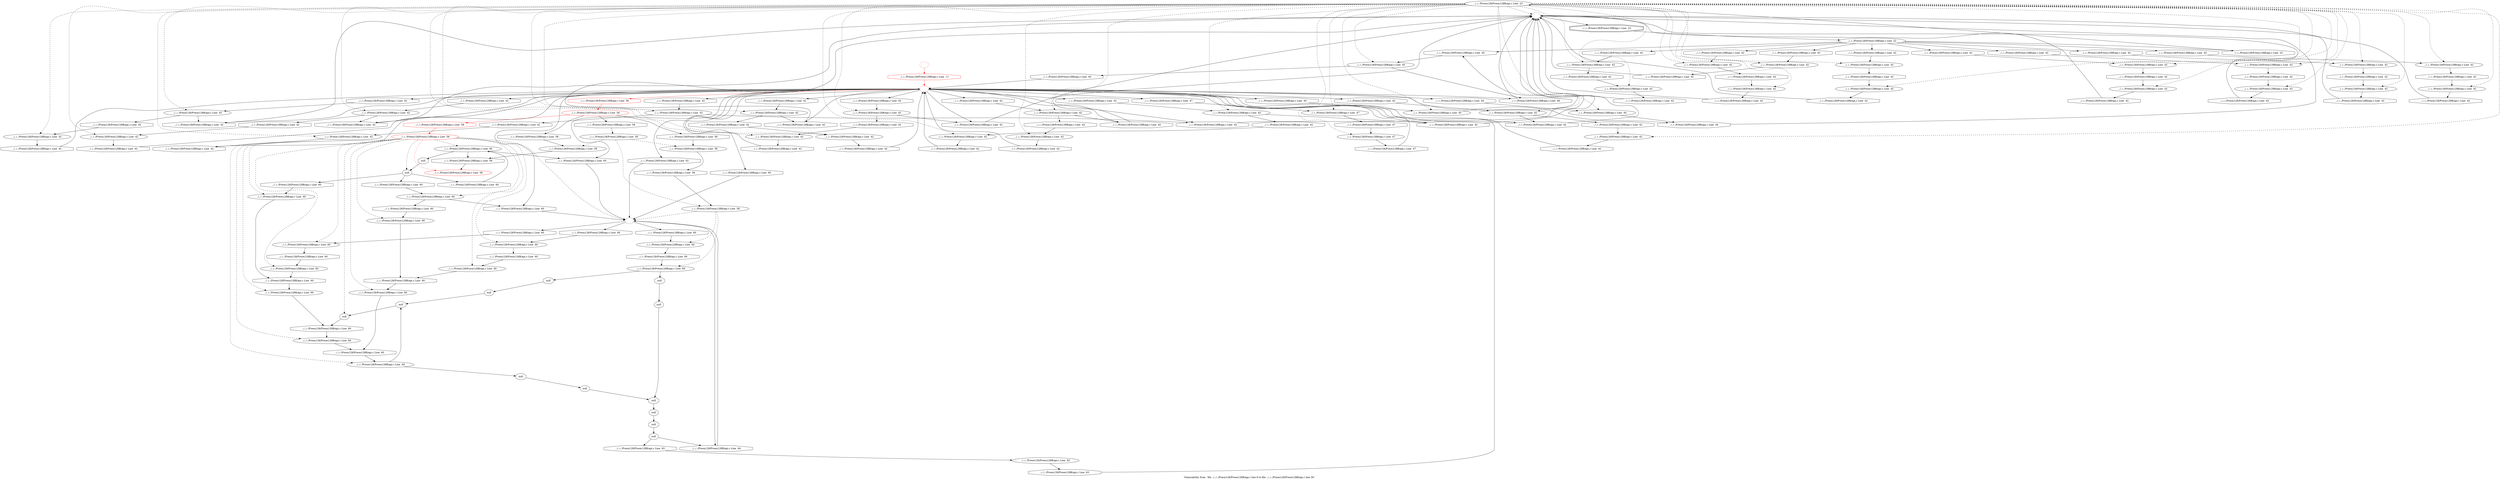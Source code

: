 digraph "Vulnerability from 'file ../../../Preon128/Preon128B/api.c line 8 to file ../../../Preon128/Preon128B/api.c line 58 '  "{
label="Vulnerability from  'file ../../../Preon128/Preon128B/api.c line 8 to file ../../../Preon128/Preon128B/api.c line 58 ' ";
node_3170[shape=ellipse,style=solid,label="../../../Preon128/Preon128B/api.c Line  23"]
node_3167[shape=ellipse,style=dashed,label=""]
"node_3170"->"node_3167" [style=dashed]
node_3217[shape=ellipse,style=solid,label="../../../Preon128/Preon128B/api.c Line  42"]
"node_3170"->"node_3217" [style=dashed]
node_3228[shape=ellipse,style=solid,label="../../../Preon128/Preon128B/api.c Line  42"]
"node_3170"->"node_3228" [style=dashed]
node_3230[shape=ellipse,style=solid,label="../../../Preon128/Preon128B/api.c Line  42"]
"node_3170"->"node_3230" [style=dashed]
node_3221[shape=ellipse,style=solid,label="../../../Preon128/Preon128B/api.c Line  42"]
"node_3170"->"node_3221" [style=dashed]
node_3264[shape=ellipse,style=solid,label="../../../Preon128/Preon128B/api.c Line  45"]
"node_3170"->"node_3264" [style=dashed]
node_3232[shape=ellipse,style=solid,label="../../../Preon128/Preon128B/api.c Line  42"]
"node_3170"->"node_3232" [style=dashed]
node_3237[shape=ellipse,style=solid,label="../../../Preon128/Preon128B/api.c Line  42"]
"node_3170"->"node_3237" [style=dashed]
node_3203[shape=ellipse,style=solid,label="../../../Preon128/Preon128B/api.c Line  42"]
"node_3170"->"node_3203" [style=dashed]
node_3268[shape=ellipse,style=solid,label="../../../Preon128/Preon128B/api.c Line  47"]
"node_3170"->"node_3268" [style=dashed]
node_3239[shape=ellipse,style=solid,label="../../../Preon128/Preon128B/api.c Line  42"]
"node_3170"->"node_3239" [style=dashed]
node_3241[shape=ellipse,style=solid,label="../../../Preon128/Preon128B/api.c Line  42"]
"node_3170"->"node_3241" [style=dashed]
node_3243[shape=ellipse,style=solid,label="../../../Preon128/Preon128B/api.c Line  42"]
"node_3170"->"node_3243" [style=dashed]
node_3205[shape=ellipse,style=solid,label="../../../Preon128/Preon128B/api.c Line  42"]
"node_3170"->"node_3205" [style=dashed]
node_3219[shape=ellipse,style=solid,label="../../../Preon128/Preon128B/api.c Line  42"]
"node_3170"->"node_3219" [style=dashed]
node_3208[shape=ellipse,style=solid,label="../../../Preon128/Preon128B/api.c Line  42"]
"node_3170"->"node_3208" [style=dashed]
node_3187[shape=ellipse,style=solid,label="../../../Preon128/Preon128B/api.c Line  42"]
"node_3170"->"node_3187" [style=dashed]
node_3196[shape=ellipse,style=solid,label="../../../Preon128/Preon128B/api.c Line  42"]
"node_3170"->"node_3196" [style=dashed]
node_3194[shape=ellipse,style=solid,label="../../../Preon128/Preon128B/api.c Line  42"]
"node_3170"->"node_3194" [style=dashed]
node_3192[shape=ellipse,style=solid,label="../../../Preon128/Preon128B/api.c Line  42"]
"node_3170"->"node_3192" [style=dashed]
node_3270[shape=ellipse,style=solid,label="../../../Preon128/Preon128B/api.c Line  47"]
"node_3170"->"node_3270" [style=dashed]
node_3248[shape=ellipse,style=solid,label="../../../Preon128/Preon128B/api.c Line  42"]
"node_3170"->"node_3248" [style=dashed]
node_3176[shape=ellipse,style=solid,label="../../../Preon128/Preon128B/api.c Line  42"]
"node_3170"->"node_3176" [style=dashed]
node_3226[shape=ellipse,style=solid,label="../../../Preon128/Preon128B/api.c Line  42"]
"node_3170"->"node_3226" [style=dashed]
node_3215[shape=ellipse,style=solid,label="../../../Preon128/Preon128B/api.c Line  42"]
"node_3170"->"node_3215" [style=dashed]
node_3174[shape=ellipse,style=solid,label="../../../Preon128/Preon128B/api.c Line  42"]
"node_3170"->"node_3174" [style=dashed]
node_3198[shape=ellipse,style=solid,label="../../../Preon128/Preon128B/api.c Line  42"]
"node_3170"->"node_3198" [style=dashed]
node_3250[shape=ellipse,style=solid,label="../../../Preon128/Preon128B/api.c Line  42"]
"node_3170"->"node_3250" [style=dashed]
node_3172[shape=ellipse,style=solid,label="../../../Preon128/Preon128B/api.c Line  42"]
"node_3170"->"node_3172" [style=dashed]
node_3252[shape=ellipse,style=solid,label="../../../Preon128/Preon128B/api.c Line  42"]
"node_3170"->"node_3252" [style=dashed]
node_3185[shape=ellipse,style=solid,label="../../../Preon128/Preon128B/api.c Line  42"]
"node_3170"->"node_3185" [style=dashed]
node_3254[shape=ellipse,style=solid,label="../../../Preon128/Preon128B/api.c Line  42"]
"node_3170"->"node_3254" [style=dashed]
node_3210[shape=ellipse,style=solid,label="../../../Preon128/Preon128B/api.c Line  42"]
"node_3170"->"node_3210" [style=dashed]
node_3259[shape=ellipse,style=solid,label="../../../Preon128/Preon128B/api.c Line  44"]
"node_3170"->"node_3259" [style=dashed]
node_3183[shape=ellipse,style=solid,label="../../../Preon128/Preon128B/api.c Line  42"]
"node_3170"->"node_3183" [style=dashed]
node_3181[shape=ellipse,style=solid,label="../../../Preon128/Preon128B/api.c Line  42"]
"node_3170"->"node_3181" [style=dashed]
node_3262[shape=ellipse,style=solid,label="../../../Preon128/Preon128B/api.c Line  45"]
"node_3170"->"node_3262" [style=dashed]
node_3169[shape=doubleoctagon,style=solid,label="../../../Preon128/Preon128B/api.c Line  22"]
node_3168[shape=ellipse,style=solid,label="../../../Preon128/Preon128B/api.c Line  22"]
"node_3169"->"node_3168"
node_3265[shape=octagon,style=solid,label="../../../Preon128/Preon128B/api.c Line  45"]
"node_3168"->"node_3265"
node_3193[shape=octagon,style=solid,label="../../../Preon128/Preon128B/api.c Line  42"]
"node_3168"->"node_3193"
node_3216[shape=octagon,style=solid,label="../../../Preon128/Preon128B/api.c Line  42"]
"node_3168"->"node_3216"
node_3204[shape=octagon,style=solid,label="../../../Preon128/Preon128B/api.c Line  42"]
"node_3168"->"node_3204"
node_3238[shape=octagon,style=solid,label="../../../Preon128/Preon128B/api.c Line  42"]
"node_3168"->"node_3238"
node_3171[shape=octagon,style=solid,label="../../../Preon128/Preon128B/api.c Line  23"]
"node_3168"->"node_3171"
node_3249[shape=octagon,style=solid,label="../../../Preon128/Preon128B/api.c Line  42"]
"node_3168"->"node_3249"
node_3227[shape=octagon,style=solid,label="../../../Preon128/Preon128B/api.c Line  42"]
"node_3168"->"node_3227"
node_3173[shape=octagon,style=solid,label="../../../Preon128/Preon128B/api.c Line  42"]
"node_3168"->"node_3173"
node_3182[shape=octagon,style=solid,label="../../../Preon128/Preon128B/api.c Line  42"]
"node_3168"->"node_3182"
"node_3167"->"node_3169"
node_3166[shape=octagon,style=solid,label="../../../Preon128/Preon128B/api.c Line  11", color=red]
node_3165[shape=ellipse,style=dashed,label="", color=red]
"node_3166"->"node_3165" [color=red]
node_3273[shape=octagon,style=solid,label="../../../Preon128/Preon128B/api.c Line  56", color=red]
"node_3165"->"node_3273" [color=red]
node_3197[shape=octagon,style=solid,label="../../../Preon128/Preon128B/api.c Line  42"]
"node_3165"->"node_3197"
node_3201[shape=octagon,style=solid,label="../../../Preon128/Preon128B/api.c Line  42"]
"node_3165"->"node_3201"
node_3267[shape=octagon,style=solid,label="../../../Preon128/Preon128B/api.c Line  46"]
"node_3165"->"node_3267"
node_3186[shape=octagon,style=solid,label="../../../Preon128/Preon128B/api.c Line  42"]
"node_3165"->"node_3186"
node_3209[shape=octagon,style=solid,label="../../../Preon128/Preon128B/api.c Line  42"]
"node_3165"->"node_3209"
node_3304[shape=octagon,style=solid,label="../../../Preon128/Preon128B/api.c Line  60"]
"node_3165"->"node_3304"
node_3231[shape=octagon,style=solid,label="../../../Preon128/Preon128B/api.c Line  42"]
"node_3165"->"node_3231"
node_3283[shape=octagon,style=solid,label="../../../Preon128/Preon128B/api.c Line  60"]
"node_3165"->"node_3283"
node_3235[shape=octagon,style=solid,label="../../../Preon128/Preon128B/api.c Line  42"]
"node_3165"->"node_3235"
node_3269[shape=octagon,style=solid,label="../../../Preon128/Preon128B/api.c Line  47"]
"node_3165"->"node_3269"
node_3242[shape=octagon,style=solid,label="../../../Preon128/Preon128B/api.c Line  42"]
"node_3165"->"node_3242"
node_3220[shape=octagon,style=solid,label="../../../Preon128/Preon128B/api.c Line  42"]
"node_3165"->"node_3220"
node_3330[shape=octagon,style=solid,label="../../../Preon128/Preon128B/api.c Line  62"]
"node_3165"->"node_3330"
node_3321[shape=octagon,style=solid,label="../../../Preon128/Preon128B/api.c Line  60"]
"node_3165"->"node_3321"
node_3213[shape=octagon,style=solid,label="../../../Preon128/Preon128B/api.c Line  42"]
"node_3165"->"node_3213"
node_3246[shape=octagon,style=solid,label="../../../Preon128/Preon128B/api.c Line  42"]
"node_3165"->"node_3246"
node_3175[shape=octagon,style=solid,label="../../../Preon128/Preon128B/api.c Line  42"]
"node_3165"->"node_3175"
node_3190[shape=octagon,style=solid,label="../../../Preon128/Preon128B/api.c Line  42"]
"node_3165"->"node_3190"
node_3179[shape=octagon,style=solid,label="../../../Preon128/Preon128B/api.c Line  42"]
"node_3165"->"node_3179"
node_3253[shape=octagon,style=solid,label="../../../Preon128/Preon128B/api.c Line  42"]
"node_3165"->"node_3253"
node_3224[shape=octagon,style=solid,label="../../../Preon128/Preon128B/api.c Line  42"]
"node_3165"->"node_3224"
node_3257[shape=octagon,style=solid,label="../../../Preon128/Preon128B/api.c Line  42"]
"node_3165"->"node_3257"
node_3260[shape=octagon,style=solid,label="../../../Preon128/Preon128B/api.c Line  44"]
"node_3165"->"node_3260"
node_3261[shape=octagon,style=solid,label="../../../Preon128/Preon128B/api.c Line  44"]
"node_3165"->"node_3261"
node_3263[shape=octagon,style=solid,label="../../../Preon128/Preon128B/api.c Line  45"]
"node_3165"->"node_3263"
node_3164[shape=ellipse,style=dashed,label="", color=red]
"node_3164"->"node_3166" [color=red]
node_3272[shape=ellipse,style=solid,label="../../../Preon128/Preon128B/api.c Line  56", color=red]
node_3293[shape=octagon,style=solid,label="../../../Preon128/Preon128B/api.c Line  58", color=red]
"node_3272"->"node_3293" [color=red]
node_3275[shape=octagon,style=solid,label="../../../Preon128/Preon128B/api.c Line  58"]
"node_3272"->"node_3275"
node_3277[shape=octagon,style=solid,label="../../../Preon128/Preon128B/api.c Line  58"]
"node_3272"->"node_3277"
node_3279[shape=octagon,style=solid,label="../../../Preon128/Preon128B/api.c Line  58"]
"node_3272"->"node_3279"
"node_3273"->"node_3272" [color=red]
node_3225[shape=octagon,style=solid,label="../../../Preon128/Preon128B/api.c Line  42"]
"node_3217"->"node_3225"
"node_3197"->"node_3196"
node_3333[shape=octagon,style=solid,label="../../../Preon128/Preon128B/api.c Line  63"]
"node_3333"->"node_3165"
node_3334[shape=octagon,style=solid,label="../../../Preon128/Preon128B/api.c Line  64"]
node_3282[shape=ellipse,style=dashed,label=""]
"node_3334"->"node_3282"
node_3335[shape=ellipse,style=solid,label="../../../Preon128/Preon128B/api.c Line  58", color=red]
node_3310[shape=octagon,style=solid,label="../../../Preon128/Preon128B/api.c Line  60"]
node_3309[shape=ellipse,style=solid,label="../../../Preon128/Preon128B/api.c Line  60"]
"node_3310"->"node_3309"
node_3311[shape=ellipse,style=solid,label="../../../Preon128/Preon128B/api.c Line  60"]
"node_3311"->"node_3310"
"node_3311"->"node_3321"
node_3236[shape=octagon,style=solid,label="../../../Preon128/Preon128B/api.c Line  42"]
"node_3228"->"node_3236"
node_3229[shape=octagon,style=solid,label="../../../Preon128/Preon128B/api.c Line  42"]
"node_3229"->"node_3228"
"node_3201"->"node_3167"
node_3290[shape=ellipse,style=solid,label="null"]
node_3325[shape=octagon,style=solid,label="null"]
"node_3290"->"node_3325"
node_3291[shape=octagon,style=solid,label="null"]
"node_3291"->"node_3290"
node_3266[shape=octagon,style=solid,label="../../../Preon128/Preon128B/api.c Line  45"]
"node_3266"->"node_3165"
"node_3267"->"node_3167"
"node_3186"->"node_3185"
"node_3209"->"node_3208"
"node_3304"->"node_3282"
node_3305[shape=ellipse,style=solid,label="../../../Preon128/Preon128B/api.c Line  60"]
"node_3305"->"node_3304"
node_3336[shape=octagon,style=solid,label="../../../Preon128/Preon128B/api.c Line  58"]
"node_3305"->"node_3336"
node_3308[shape=octagon,style=solid,label="null"]
"node_3305"->"node_3308"
node_3233[shape=octagon,style=solid,label="../../../Preon128/Preon128B/api.c Line  42"]
"node_3230"->"node_3233"
"node_3230"->"node_3235"
"node_3231"->"node_3230"
node_3292[shape=ellipse,style=solid,label="../../../Preon128/Preon128B/api.c Line  58", color=red]
"node_3292"->"node_3335" [color=red, style=dashed]
"node_3292"->"node_3311" [style=dashed]
"node_3292"->"node_3305" [style=dashed]
"node_3292"->"node_3282" [style=dashed]
node_3319[shape=ellipse,style=solid,label="../../../Preon128/Preon128B/api.c Line  60"]
"node_3292"->"node_3319" [style=dashed]
node_3307[shape=ellipse,style=solid,label="null"]
"node_3292"->"node_3307" [style=dashed]
node_3317[shape=ellipse,style=solid,label="../../../Preon128/Preon128B/api.c Line  60"]
"node_3292"->"node_3317" [style=dashed]
node_3324[shape=ellipse,style=solid,label="null"]
"node_3292"->"node_3324" [style=dashed]
node_3322[shape=ellipse,style=solid,label="../../../Preon128/Preon128B/api.c Line  60"]
"node_3292"->"node_3322" [style=dashed]
"node_3292"->"node_3309" [style=dashed]
node_3313[shape=ellipse,style=solid,label="../../../Preon128/Preon128B/api.c Line  60"]
"node_3292"->"node_3313" [style=dashed]
node_3296[shape=ellipse,style=solid,label="../../../Preon128/Preon128B/api.c Line  60"]
"node_3292"->"node_3296" [style=dashed]
node_3315[shape=ellipse,style=solid,label="../../../Preon128/Preon128B/api.c Line  60"]
"node_3292"->"node_3315" [style=dashed]
node_3298[shape=ellipse,style=solid,label="../../../Preon128/Preon128B/api.c Line  60"]
"node_3292"->"node_3298" [style=dashed]
node_3302[shape=ellipse,style=solid,label="../../../Preon128/Preon128B/api.c Line  60"]
"node_3292"->"node_3302" [style=dashed]
node_3300[shape=ellipse,style=solid,label="../../../Preon128/Preon128B/api.c Line  60"]
"node_3292"->"node_3300" [style=dashed]
"node_3293"->"node_3292" [color=red]
node_3280[shape=ellipse,style=solid,label="../../../Preon128/Preon128B/api.c Line  58"]
"node_3280"->"node_3282" [style=dashed]
node_3284[shape=ellipse,style=solid,label="../../../Preon128/Preon128B/api.c Line  60"]
"node_3280"->"node_3284" [style=dashed]
node_3286[shape=ellipse,style=solid,label="../../../Preon128/Preon128B/api.c Line  60"]
"node_3280"->"node_3286" [style=dashed]
node_3281[shape=octagon,style=solid,label="../../../Preon128/Preon128B/api.c Line  58"]
"node_3281"->"node_3280"
"node_3282"->"node_3334"
node_3285[shape=octagon,style=solid,label="../../../Preon128/Preon128B/api.c Line  60"]
"node_3282"->"node_3285"
node_3320[shape=octagon,style=solid,label="../../../Preon128/Preon128B/api.c Line  60"]
"node_3282"->"node_3320"
node_3303[shape=octagon,style=solid,label="../../../Preon128/Preon128B/api.c Line  60"]
"node_3282"->"node_3303"
"node_3283"->"node_3282"
node_3195[shape=octagon,style=solid,label="../../../Preon128/Preon128B/api.c Line  42"]
"node_3195"->"node_3194"
node_3318[shape=octagon,style=solid,label="../../../Preon128/Preon128B/api.c Line  60"]
"node_3318"->"node_3317"
"node_3319"->"node_3318"
node_3211[shape=octagon,style=solid,label="../../../Preon128/Preon128B/api.c Line  42"]
"node_3211"->"node_3210"
node_3223[shape=octagon,style=solid,label="../../../Preon128/Preon128B/api.c Line  42"]
"node_3221"->"node_3223"
"node_3264"->"node_3266"
"node_3264"->"node_3267"
"node_3265"->"node_3264"
"node_3336"->"node_3335"
"node_3223"->"node_3165"
node_3234[shape=octagon,style=solid,label="../../../Preon128/Preon128B/api.c Line  42"]
"node_3232"->"node_3234"
"node_3233"->"node_3232"
"node_3234"->"node_3165"
"node_3235"->"node_3167"
"node_3236"->"node_3167"
node_3240[shape=octagon,style=solid,label="../../../Preon128/Preon128B/api.c Line  42"]
"node_3237"->"node_3240"
node_3206[shape=octagon,style=solid,label="../../../Preon128/Preon128B/api.c Line  42"]
"node_3203"->"node_3206"
node_3306[shape=octagon,style=solid,label="../../../Preon128/Preon128B/api.c Line  60"]
"node_3306"->"node_3305"
"node_3307"->"node_3306"
node_3323[shape=octagon,style=solid,label="../../../Preon128/Preon128B/api.c Line  60"]
"node_3307"->"node_3323"
node_3312[shape=octagon,style=solid,label="../../../Preon128/Preon128B/api.c Line  60"]
"node_3307"->"node_3312"
node_3271[shape=octagon,style=solid,label="../../../Preon128/Preon128B/api.c Line  47"]
"node_3268"->"node_3271"
"node_3269"->"node_3268"
"node_3193"->"node_3192"
"node_3216"->"node_3215"
node_3316[shape=octagon,style=solid,label="../../../Preon128/Preon128B/api.c Line  60"]
"node_3316"->"node_3315"
"node_3317"->"node_3316"
"node_3204"->"node_3203"
node_3314[shape=octagon,style=solid,label="../../../Preon128/Preon128B/api.c Line  60"]
"node_3324"->"node_3314"
"node_3325"->"node_3324"
node_3326[shape=ellipse,style=solid,label="null"]
node_3329[shape=octagon,style=solid,label="null"]
"node_3326"->"node_3329"
node_3214[shape=octagon,style=solid,label="../../../Preon128/Preon128B/api.c Line  42"]
"node_3214"->"node_3167"
"node_3238"->"node_3237"
node_3247[shape=octagon,style=solid,label="../../../Preon128/Preon128B/api.c Line  42"]
"node_3239"->"node_3247"
"node_3240"->"node_3239"
node_3244[shape=octagon,style=solid,label="../../../Preon128/Preon128B/api.c Line  42"]
"node_3241"->"node_3244"
"node_3241"->"node_3246"
"node_3242"->"node_3241"
node_3245[shape=octagon,style=solid,label="../../../Preon128/Preon128B/api.c Line  42"]
"node_3243"->"node_3245"
node_3191[shape=octagon,style=solid,label="../../../Preon128/Preon128B/api.c Line  42"]
"node_3191"->"node_3167"
"node_3205"->"node_3214"
node_3274[shape=ellipse,style=solid,label="../../../Preon128/Preon128B/api.c Line  58"]
"node_3274"->"node_3280" [style=dashed]
node_3276[shape=ellipse,style=solid,label="../../../Preon128/Preon128B/api.c Line  58"]
"node_3274"->"node_3276" [style=dashed]
node_3278[shape=ellipse,style=solid,label="../../../Preon128/Preon128B/api.c Line  58"]
"node_3274"->"node_3278" [style=dashed]
"node_3275"->"node_3274"
"node_3220"->"node_3219"
node_3222[shape=octagon,style=solid,label="../../../Preon128/Preon128B/api.c Line  42"]
"node_3219"->"node_3222"
"node_3219"->"node_3224"
"node_3208"->"node_3211"
"node_3208"->"node_3213"
"node_3322"->"node_3316"
"node_3323"->"node_3322"
node_3212[shape=octagon,style=solid,label="../../../Preon128/Preon128B/api.c Line  42"]
"node_3212"->"node_3165"
node_3287[shape=octagon,style=solid,label="../../../Preon128/Preon128B/api.c Line  60"]
"node_3284"->"node_3287"
"node_3285"->"node_3284"
node_3294[shape=ellipse,style=solid,label="null"]
node_3327[shape=octagon,style=solid,label="null"]
"node_3294"->"node_3327"
node_3295[shape=octagon,style=solid,label="null"]
"node_3295"->"node_3294"
"node_3286"->"node_3291"
node_3289[shape=octagon,style=solid,label="null"]
"node_3286"->"node_3289"
"node_3287"->"node_3286"
"node_3327"->"node_3326"
node_3328[shape=ellipse,style=solid,label="null"]
"node_3328"->"node_3334"
node_3332[shape=octagon,style=solid,label="../../../Preon128/Preon128B/api.c Line  63"]
"node_3328"->"node_3332"
"node_3329"->"node_3328"
"node_3330"->"node_3282"
node_3331[shape=ellipse,style=solid,label="../../../Preon128/Preon128B/api.c Line  63"]
"node_3331"->"node_3333"
"node_3332"->"node_3331"
node_3189[shape=octagon,style=solid,label="../../../Preon128/Preon128B/api.c Line  42"]
"node_3187"->"node_3189"
"node_3196"->"node_3201"
node_3199[shape=octagon,style=solid,label="../../../Preon128/Preon128B/api.c Line  42"]
"node_3196"->"node_3199"
"node_3206"->"node_3205"
"node_3320"->"node_3319"
"node_3321"->"node_3282"
"node_3276"->"node_3336"
"node_3277"->"node_3276"
node_3202[shape=octagon,style=solid,label="../../../Preon128/Preon128B/api.c Line  42"]
"node_3194"->"node_3202"
"node_3213"->"node_3167"
"node_3192"->"node_3195"
node_3207[shape=octagon,style=solid,label="../../../Preon128/Preon128B/api.c Line  47"]
"node_3270"->"node_3207"
"node_3271"->"node_3270"
"node_3244"->"node_3243"
"node_3245"->"node_3165"
"node_3308"->"node_3307"
node_3299[shape=octagon,style=solid,label="../../../Preon128/Preon128B/api.c Line  60"]
"node_3309"->"node_3299"
"node_3246"->"node_3167"
"node_3247"->"node_3167"
"node_3312"->"node_3311"
node_3297[shape=octagon,style=solid,label="../../../Preon128/Preon128B/api.c Line  60"]
"node_3313"->"node_3297"
"node_3171"->"node_3170"
node_3251[shape=octagon,style=solid,label="../../../Preon128/Preon128B/api.c Line  42"]
"node_3248"->"node_3251"
"node_3249"->"node_3248"
node_3178[shape=octagon,style=solid,label="../../../Preon128/Preon128B/api.c Line  42"]
"node_3178"->"node_3165"
node_3177[shape=octagon,style=solid,label="../../../Preon128/Preon128B/api.c Line  42"]
"node_3177"->"node_3176"
node_3288[shape=ellipse,style=solid,label="null"]
"node_3288"->"node_3327"
"node_3289"->"node_3288"
"node_3176"->"node_3178"
"node_3296"->"node_3325"
"node_3296"->"node_3295"
"node_3297"->"node_3296"
"node_3226"->"node_3229"
"node_3227"->"node_3226"
node_3218[shape=octagon,style=solid,label="../../../Preon128/Preon128B/api.c Line  42"]
"node_3215"->"node_3218"
"node_3175"->"node_3174"
node_3200[shape=octagon,style=solid,label="../../../Preon128/Preon128B/api.c Line  42"]
"node_3200"->"node_3165"
"node_3218"->"node_3217"
"node_3174"->"node_3177"
"node_3174"->"node_3179"
"node_3190"->"node_3167"
"node_3278"->"node_3281"
"node_3279"->"node_3278"
"node_3173"->"node_3172"
"node_3314"->"node_3313"
"node_3315"->"node_3314"
"node_3198"->"node_3200"
node_3258[shape=octagon,style=solid,label="../../../Preon128/Preon128B/api.c Line  42"]
"node_3250"->"node_3258"
"node_3251"->"node_3250"
"node_3298"->"node_3297"
"node_3299"->"node_3298"
node_3180[shape=octagon,style=solid,label="../../../Preon128/Preon128B/api.c Line  42"]
"node_3172"->"node_3180"
"node_3179"->"node_3167"
node_3255[shape=octagon,style=solid,label="../../../Preon128/Preon128B/api.c Line  42"]
"node_3252"->"node_3255"
"node_3252"->"node_3257"
"node_3253"->"node_3252"
"node_3222"->"node_3221"
node_3188[shape=octagon,style=solid,label="../../../Preon128/Preon128B/api.c Line  42"]
"node_3188"->"node_3187"
"node_3185"->"node_3190"
"node_3185"->"node_3188"
"node_3207"->"node_3165"
node_3184[shape=octagon,style=solid,label="../../../Preon128/Preon128B/api.c Line  42"]
"node_3184"->"node_3183"
"node_3199"->"node_3198"
node_3301[shape=octagon,style=solid,label="../../../Preon128/Preon128B/api.c Line  60"]
"node_3302"->"node_3301"
"node_3303"->"node_3302"
"node_3202"->"node_3167"
node_3256[shape=octagon,style=solid,label="../../../Preon128/Preon128B/api.c Line  42"]
"node_3254"->"node_3256"
"node_3255"->"node_3254"
"node_3300"->"node_3299"
"node_3301"->"node_3300"
"node_3189"->"node_3165"
"node_3210"->"node_3212"
"node_3224"->"node_3167"
"node_3225"->"node_3167"
"node_3256"->"node_3165"
"node_3257"->"node_3167"
"node_3258"->"node_3167"
"node_3259"->"node_3261"
"node_3183"->"node_3191"
"node_3182"->"node_3181"
"node_3181"->"node_3184"
"node_3180"->"node_3167"
"node_3260"->"node_3259"
"node_3261"->"node_3167"
"node_3262"->"node_3265"
"node_3263"->"node_3262"
}

